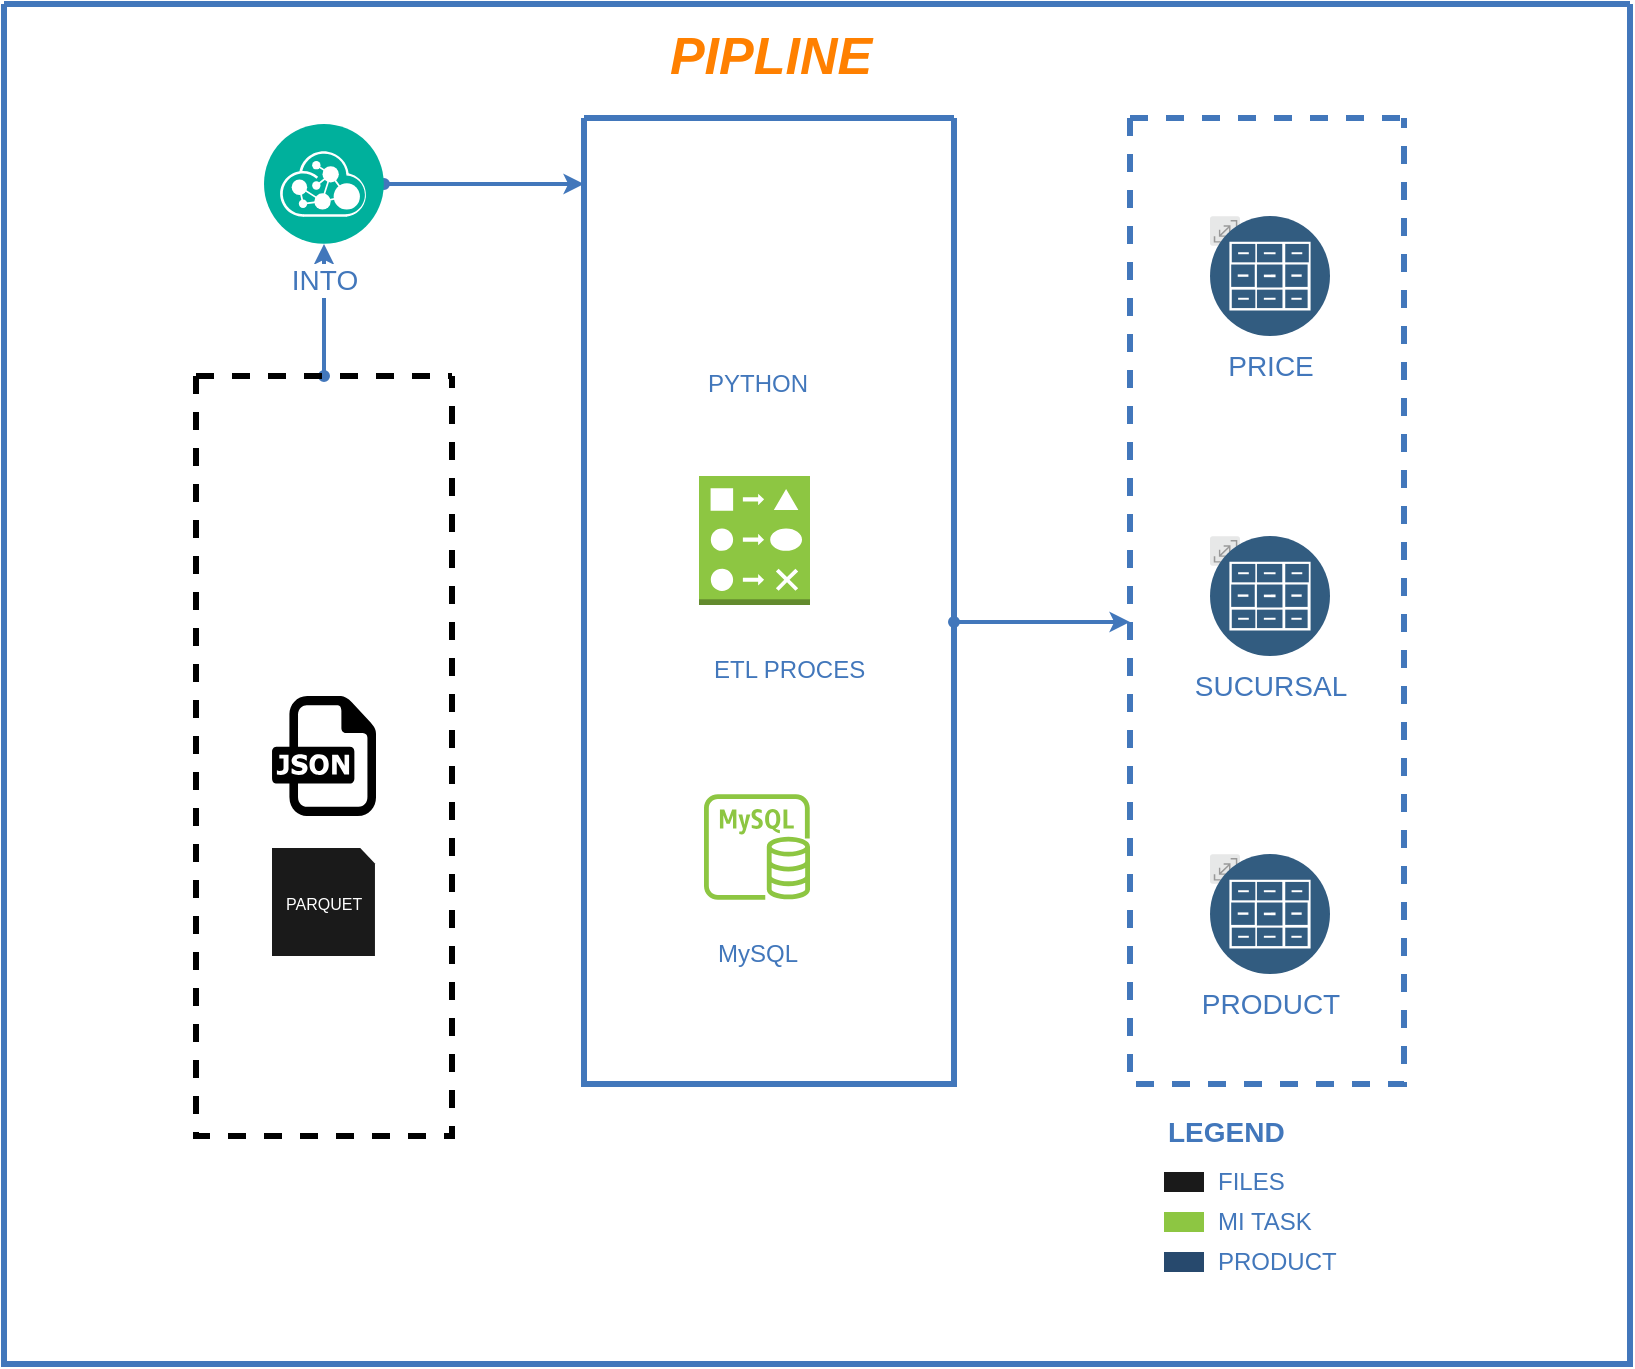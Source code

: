 <mxfile version="20.5.1" type="github">
  <diagram id="0d7cefc2-ccd6-e077-73ed-a8e48b0cddf6" name="Page-1">
    <mxGraphModel dx="1422" dy="737" grid="1" gridSize="10" guides="1" tooltips="1" connect="1" arrows="1" fold="1" page="1" pageScale="1" pageWidth="1169" pageHeight="827" background="none" math="0" shadow="0">
      <root>
        <mxCell id="0" />
        <mxCell id="1" parent="0" />
        <mxCell id="2" value="" style="swimlane;shadow=0;strokeColor=#4277BB;fillColor=#ffffff;fontColor=#4277BB;align=right;startSize=0;collapsible=0;strokeWidth=3;" parent="1" vertex="1">
          <mxGeometry x="190" y="74" width="813" height="680" as="geometry" />
        </mxCell>
        <mxCell id="103" style="edgeStyle=elbowEdgeStyle;rounded=0;elbow=vertical;html=1;labelBackgroundColor=#ffffff;startArrow=oval;startFill=1;startSize=4;endArrow=classic;endFill=1;endSize=4;jettySize=auto;orthogonalLoop=1;strokeColor=#4277BB;strokeWidth=2;fontSize=14;fontColor=#4277BB;" parent="2" source="76" target="77" edge="1">
          <mxGeometry relative="1" as="geometry" />
        </mxCell>
        <mxCell id="106" style="edgeStyle=elbowEdgeStyle;rounded=0;elbow=vertical;html=1;entryX=0;entryY=0.522;entryPerimeter=0;labelBackgroundColor=#ffffff;startArrow=oval;startFill=1;startSize=4;endArrow=classic;endFill=1;endSize=4;jettySize=auto;orthogonalLoop=1;strokeColor=#4277BB;strokeWidth=2;fontSize=14;fontColor=#4277BB;" parent="2" source="77" target="79" edge="1">
          <mxGeometry relative="1" as="geometry" />
        </mxCell>
        <mxCell id="104" style="edgeStyle=elbowEdgeStyle;rounded=0;elbow=vertical;html=1;labelBackgroundColor=#ffffff;startArrow=classic;startFill=1;startSize=4;endArrow=oval;endFill=1;endSize=4;jettySize=auto;orthogonalLoop=1;strokeColor=#4277BB;strokeWidth=2;fontSize=14;fontColor=#4277BB;" parent="2" source="76" target="28" edge="1">
          <mxGeometry relative="1" as="geometry">
            <mxPoint x="143" y="200" as="targetPoint" />
          </mxGeometry>
        </mxCell>
        <mxCell id="6" value="FILES" style="rounded=0;html=1;shadow=0;labelBackgroundColor=none;strokeColor=none;strokeWidth=2;fillColor=#1A1A1A;gradientColor=none;fontSize=12;fontColor=#4277BB;align=left;labelPosition=right;verticalLabelPosition=middle;verticalAlign=middle;spacingLeft=5;" parent="2" vertex="1">
          <mxGeometry x="580" y="584" width="20" height="10" as="geometry" />
        </mxCell>
        <mxCell id="7" value="MI TASK" style="rounded=0;html=1;shadow=0;labelBackgroundColor=none;strokeColor=none;strokeWidth=2;fillColor=#8DC642;gradientColor=none;fontSize=12;fontColor=#4277BB;align=left;labelPosition=right;verticalLabelPosition=middle;verticalAlign=middle;spacingLeft=5;" parent="2" vertex="1">
          <mxGeometry x="580" y="604" width="20" height="10" as="geometry" />
        </mxCell>
        <mxCell id="8" value="PRODUCT" style="rounded=0;html=1;shadow=0;labelBackgroundColor=none;strokeColor=none;strokeWidth=2;fillColor=#27496D;gradientColor=none;fontSize=12;fontColor=#4277BB;align=left;labelPosition=right;verticalLabelPosition=middle;verticalAlign=middle;spacingLeft=5;" parent="2" vertex="1">
          <mxGeometry x="580" y="624" width="20" height="10" as="geometry" />
        </mxCell>
        <mxCell id="13" value="LEGEND" style="text;html=1;align=left;verticalAlign=middle;fontColor=#4277BB;shadow=0;dashed=0;strokeColor=none;fillColor=none;labelBackgroundColor=none;fontStyle=1;fontSize=14;spacingLeft=0;" parent="2" vertex="1">
          <mxGeometry x="580" y="554" width="150" height="20" as="geometry" />
        </mxCell>
        <mxCell id="76" value="INTO" style="aspect=fixed;perimeter=ellipsePerimeter;html=1;align=center;shadow=0;dashed=0;image;image=img/lib/ibm/management/api_management.svg;rounded=1;labelBackgroundColor=#ffffff;strokeColor=#666666;strokeWidth=3;fillColor=#C2952D;gradientColor=none;fontSize=14;fontColor=#4277BB;spacingTop=3;" parent="2" vertex="1">
          <mxGeometry x="130" y="60" width="60" height="60" as="geometry" />
        </mxCell>
        <mxCell id="28" value="" style="swimlane;shadow=0;strokeColor=#000000;fillColor=#ffffff;fontColor=#4277BB;align=right;startSize=0;collapsible=0;strokeWidth=3;dashed=1;" parent="2" vertex="1">
          <mxGeometry x="96" y="186" width="128" height="380" as="geometry" />
        </mxCell>
        <mxCell id="y9YVJhzZgnboRioXDAms-140" value="" style="shape=image;html=1;verticalAlign=middle;verticalLabelPosition=bottom;labelBackgroundColor=none;imageAspect=0;aspect=fixed;image=https://cdn1.iconfinder.com/data/icons/bootstrap-vol-3/16/filetype-txt-128.png;shadow=0;dashed=1;strokeColor=none;fillColor=#EBC01A;align=left;fontColor=#4277BB;fontStyle=1;startSize=0;strokeWidth=2;rounded=0;gradientColor=none;spacingLeft=5;" parent="28" vertex="1">
          <mxGeometry x="37" y="16" width="54" height="54" as="geometry" />
        </mxCell>
        <mxCell id="y9YVJhzZgnboRioXDAms-141" value="" style="shape=image;html=1;verticalAlign=middle;verticalLabelPosition=bottom;labelBackgroundColor=none;imageAspect=0;aspect=fixed;image=https://cdn1.iconfinder.com/data/icons/bootstrap-vol-3/16/filetype-csv-128.png;shadow=0;dashed=1;strokeColor=none;fillColor=#EBC01A;align=left;fontColor=#4277BB;rounded=0;strokeWidth=2;gradientColor=none;spacingLeft=5;" parent="28" vertex="1">
          <mxGeometry x="36.75" y="89" width="54.5" height="54.5" as="geometry" />
        </mxCell>
        <mxCell id="y9YVJhzZgnboRioXDAms-142" value="" style="dashed=0;outlineConnect=0;html=1;align=left;labelPosition=center;verticalLabelPosition=bottom;verticalAlign=middle;shape=mxgraph.weblogos.json;shadow=0;strokeColor=none;fillColor=#EBC01A;fontColor=#4277BB;rounded=0;labelBackgroundColor=none;strokeWidth=2;gradientColor=none;spacingLeft=5;" parent="28" vertex="1">
          <mxGeometry x="38" y="160" width="52" height="60" as="geometry" />
        </mxCell>
        <mxCell id="y9YVJhzZgnboRioXDAms-143" value="&lt;font style=&quot;font-size: 8px;&quot; color=&quot;#ffffff&quot;&gt;PARQUET&lt;/font&gt;" style="whiteSpace=wrap;html=1;shape=mxgraph.basic.document;shadow=0;dashed=1;strokeColor=none;fillColor=#1A1A1A;align=left;fontColor=#4277BB;rounded=0;labelBackgroundColor=none;strokeWidth=2;gradientColor=none;spacingLeft=5;" parent="28" vertex="1">
          <mxGeometry x="38" y="236" width="52" height="54" as="geometry" />
        </mxCell>
        <mxCell id="y9YVJhzZgnboRioXDAms-145" value="" style="shape=image;html=1;verticalAlign=middle;verticalLabelPosition=bottom;labelBackgroundColor=none;imageAspect=0;aspect=fixed;image=https://cdn0.iconfinder.com/data/icons/phosphor-fill-vol-3/256/microsoft-excel-logo-fill-128.png;shadow=0;dashed=1;strokeColor=none;fillColor=#EBC01A;align=left;fontColor=#4277BB;rounded=0;strokeWidth=2;gradientColor=none;spacingLeft=5;" parent="28" vertex="1">
          <mxGeometry x="24" y="296" width="80" height="80" as="geometry" />
        </mxCell>
        <mxCell id="77" value="" style="swimlane;shadow=0;strokeColor=#4277BB;fillColor=#ffffff;fontColor=#4277BB;align=right;startSize=0;collapsible=0;strokeWidth=3;" parent="2" vertex="1">
          <mxGeometry x="290" y="57" width="185" height="483" as="geometry" />
        </mxCell>
        <mxCell id="y9YVJhzZgnboRioXDAms-106" value="PYTHON" style="shape=image;html=1;verticalAlign=middle;verticalLabelPosition=bottom;labelBackgroundColor=none;imageAspect=0;aspect=fixed;image=https://cdn2.iconfinder.com/data/icons/boxicons-logos/24/bxl-python-128.png;align=left;fillColor=#8DC642;strokeColor=none;fontColor=#4277BB;rounded=0;shadow=0;strokeWidth=2;gradientColor=none;spacingLeft=5;dashed=0;" parent="77" vertex="1">
          <mxGeometry x="55" y="20.5" width="75" height="75" as="geometry" />
        </mxCell>
        <mxCell id="y9YVJhzZgnboRioXDAms-107" value="MySQL" style="sketch=0;outlineConnect=0;fontColor=#4277BB;gradientColor=none;fillColor=#8DC642;strokeColor=none;dashed=0;verticalLabelPosition=bottom;verticalAlign=middle;align=left;html=1;fontSize=12;fontStyle=0;aspect=fixed;pointerEvents=1;shape=mxgraph.aws4.rds_mysql_instance;shadow=0;rounded=0;labelBackgroundColor=none;strokeWidth=2;spacingLeft=5;" parent="77" vertex="1">
          <mxGeometry x="60" y="338" width="53" height="53" as="geometry" />
        </mxCell>
        <mxCell id="y9YVJhzZgnboRioXDAms-139" value="ETL PROCES" style="outlineConnect=0;dashed=0;verticalLabelPosition=bottom;verticalAlign=middle;align=left;html=1;shape=mxgraph.aws3.change_set;fillColor=#8DC642;gradientColor=none;shadow=0;strokeColor=none;fontColor=#4277BB;rounded=0;labelBackgroundColor=none;strokeWidth=2;spacingLeft=5;" parent="77" vertex="1">
          <mxGeometry x="57.5" y="179" width="55.5" height="64.5" as="geometry" />
        </mxCell>
        <mxCell id="79" value="" style="swimlane;shadow=0;strokeColor=#4277BB;fillColor=#ffffff;fontColor=#4277BB;align=right;startSize=0;collapsible=0;strokeWidth=3;dashed=1;" parent="2" vertex="1">
          <mxGeometry x="563" y="57" width="137" height="483" as="geometry" />
        </mxCell>
        <mxCell id="93" value="" style="group;fontSize=14;fontColor=#4277BB;labelBackgroundColor=#ffffff;" parent="79" vertex="1" connectable="0">
          <mxGeometry x="40" y="49" width="60" height="60" as="geometry" />
        </mxCell>
        <mxCell id="94" value="" style="aspect=fixed;perimeter=ellipsePerimeter;html=1;align=center;shadow=0;dashed=0;image;image=img/lib/ibm/miscellaneous/scalable.svg;rounded=1;labelBackgroundColor=none;strokeColor=#666666;strokeWidth=3;fillColor=#C2952D;gradientColor=none;fontSize=14;fontColor=#4277BB;" parent="93" vertex="1">
          <mxGeometry width="15" height="15" as="geometry" />
        </mxCell>
        <mxCell id="95" value="PRICE" style="aspect=fixed;perimeter=ellipsePerimeter;html=1;align=center;shadow=0;dashed=0;image;image=img/lib/ibm/data/file_repository.svg;rounded=1;labelBackgroundColor=none;strokeColor=#666666;strokeWidth=3;fillColor=#C2952D;gradientColor=none;fontSize=14;fontColor=#4277BB;" parent="93" vertex="1">
          <mxGeometry width="60" height="60" as="geometry" />
        </mxCell>
        <mxCell id="96" value="" style="group;fontSize=14;fontColor=#4277BB;labelBackgroundColor=#ffffff;" parent="79" vertex="1" connectable="0">
          <mxGeometry x="40" y="209" width="60" height="60" as="geometry" />
        </mxCell>
        <mxCell id="97" value="" style="aspect=fixed;perimeter=ellipsePerimeter;html=1;align=center;shadow=0;dashed=0;image;image=img/lib/ibm/miscellaneous/scalable.svg;rounded=1;labelBackgroundColor=none;strokeColor=#666666;strokeWidth=3;fillColor=#C2952D;gradientColor=none;fontSize=14;fontColor=#4277BB;" parent="96" vertex="1">
          <mxGeometry width="15" height="15" as="geometry" />
        </mxCell>
        <mxCell id="98" value="SUCURSAL" style="aspect=fixed;perimeter=ellipsePerimeter;html=1;align=center;shadow=0;dashed=0;image;image=img/lib/ibm/data/file_repository.svg;rounded=1;labelBackgroundColor=none;strokeColor=#666666;strokeWidth=3;fillColor=#C2952D;gradientColor=none;fontSize=14;fontColor=#4277BB;" parent="96" vertex="1">
          <mxGeometry width="60" height="60" as="geometry" />
        </mxCell>
        <mxCell id="99" value="" style="group;fontSize=14;fontColor=#4277BB;labelBackgroundColor=#ffffff;" parent="79" vertex="1" connectable="0">
          <mxGeometry x="40" y="368" width="60" height="60" as="geometry" />
        </mxCell>
        <mxCell id="100" value="" style="aspect=fixed;perimeter=ellipsePerimeter;html=1;align=center;shadow=0;dashed=0;image;image=img/lib/ibm/miscellaneous/scalable.svg;rounded=1;labelBackgroundColor=none;strokeColor=#666666;strokeWidth=3;fillColor=#C2952D;gradientColor=none;fontSize=14;fontColor=#4277BB;" parent="99" vertex="1">
          <mxGeometry width="15" height="15" as="geometry" />
        </mxCell>
        <mxCell id="101" value="PRODUCT" style="aspect=fixed;perimeter=ellipsePerimeter;html=1;align=center;shadow=0;dashed=0;image;image=img/lib/ibm/data/file_repository.svg;rounded=1;labelBackgroundColor=none;strokeColor=#666666;strokeWidth=3;fillColor=#C2952D;gradientColor=none;fontSize=14;fontColor=#4277BB;" parent="99" vertex="1">
          <mxGeometry width="60" height="60" as="geometry" />
        </mxCell>
        <mxCell id="KUpmJ2HQixmpIvXMZ3Co-106" value="&lt;font style=&quot;font-size: 26px;&quot;&gt;PIPLINE&lt;/font&gt;" style="text;html=1;align=center;verticalAlign=middle;resizable=0;points=[];autosize=1;strokeColor=none;fillColor=none;fontStyle=3;fontColor=#FF8000;" vertex="1" parent="2">
          <mxGeometry x="322.5" y="6" width="120" height="40" as="geometry" />
        </mxCell>
      </root>
    </mxGraphModel>
  </diagram>
</mxfile>
